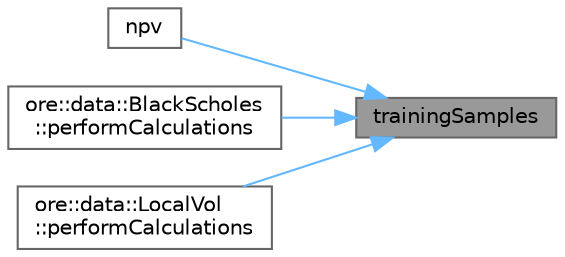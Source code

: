 digraph "trainingSamples"
{
 // INTERACTIVE_SVG=YES
 // LATEX_PDF_SIZE
  bgcolor="transparent";
  edge [fontname=Helvetica,fontsize=10,labelfontname=Helvetica,labelfontsize=10];
  node [fontname=Helvetica,fontsize=10,shape=box,height=0.2,width=0.4];
  rankdir="RL";
  Node1 [label="trainingSamples",height=0.2,width=0.4,color="gray40", fillcolor="grey60", style="filled", fontcolor="black",tooltip=" "];
  Node1 -> Node2 [dir="back",color="steelblue1",style="solid"];
  Node2 [label="npv",height=0.2,width=0.4,color="grey40", fillcolor="white", style="filled",URL="$classore_1_1data_1_1_black_scholes_base.html#a32a74f796461167901dcb7df1c74cbba",tooltip=" "];
  Node1 -> Node3 [dir="back",color="steelblue1",style="solid"];
  Node3 [label="ore::data::BlackScholes\l::performCalculations",height=0.2,width=0.4,color="grey40", fillcolor="white", style="filled",URL="$classore_1_1data_1_1_black_scholes.html#a1127cccc9668a02247dc139d27121708",tooltip=" "];
  Node1 -> Node4 [dir="back",color="steelblue1",style="solid"];
  Node4 [label="ore::data::LocalVol\l::performCalculations",height=0.2,width=0.4,color="grey40", fillcolor="white", style="filled",URL="$classore_1_1data_1_1_local_vol.html#a1127cccc9668a02247dc139d27121708",tooltip=" "];
}
